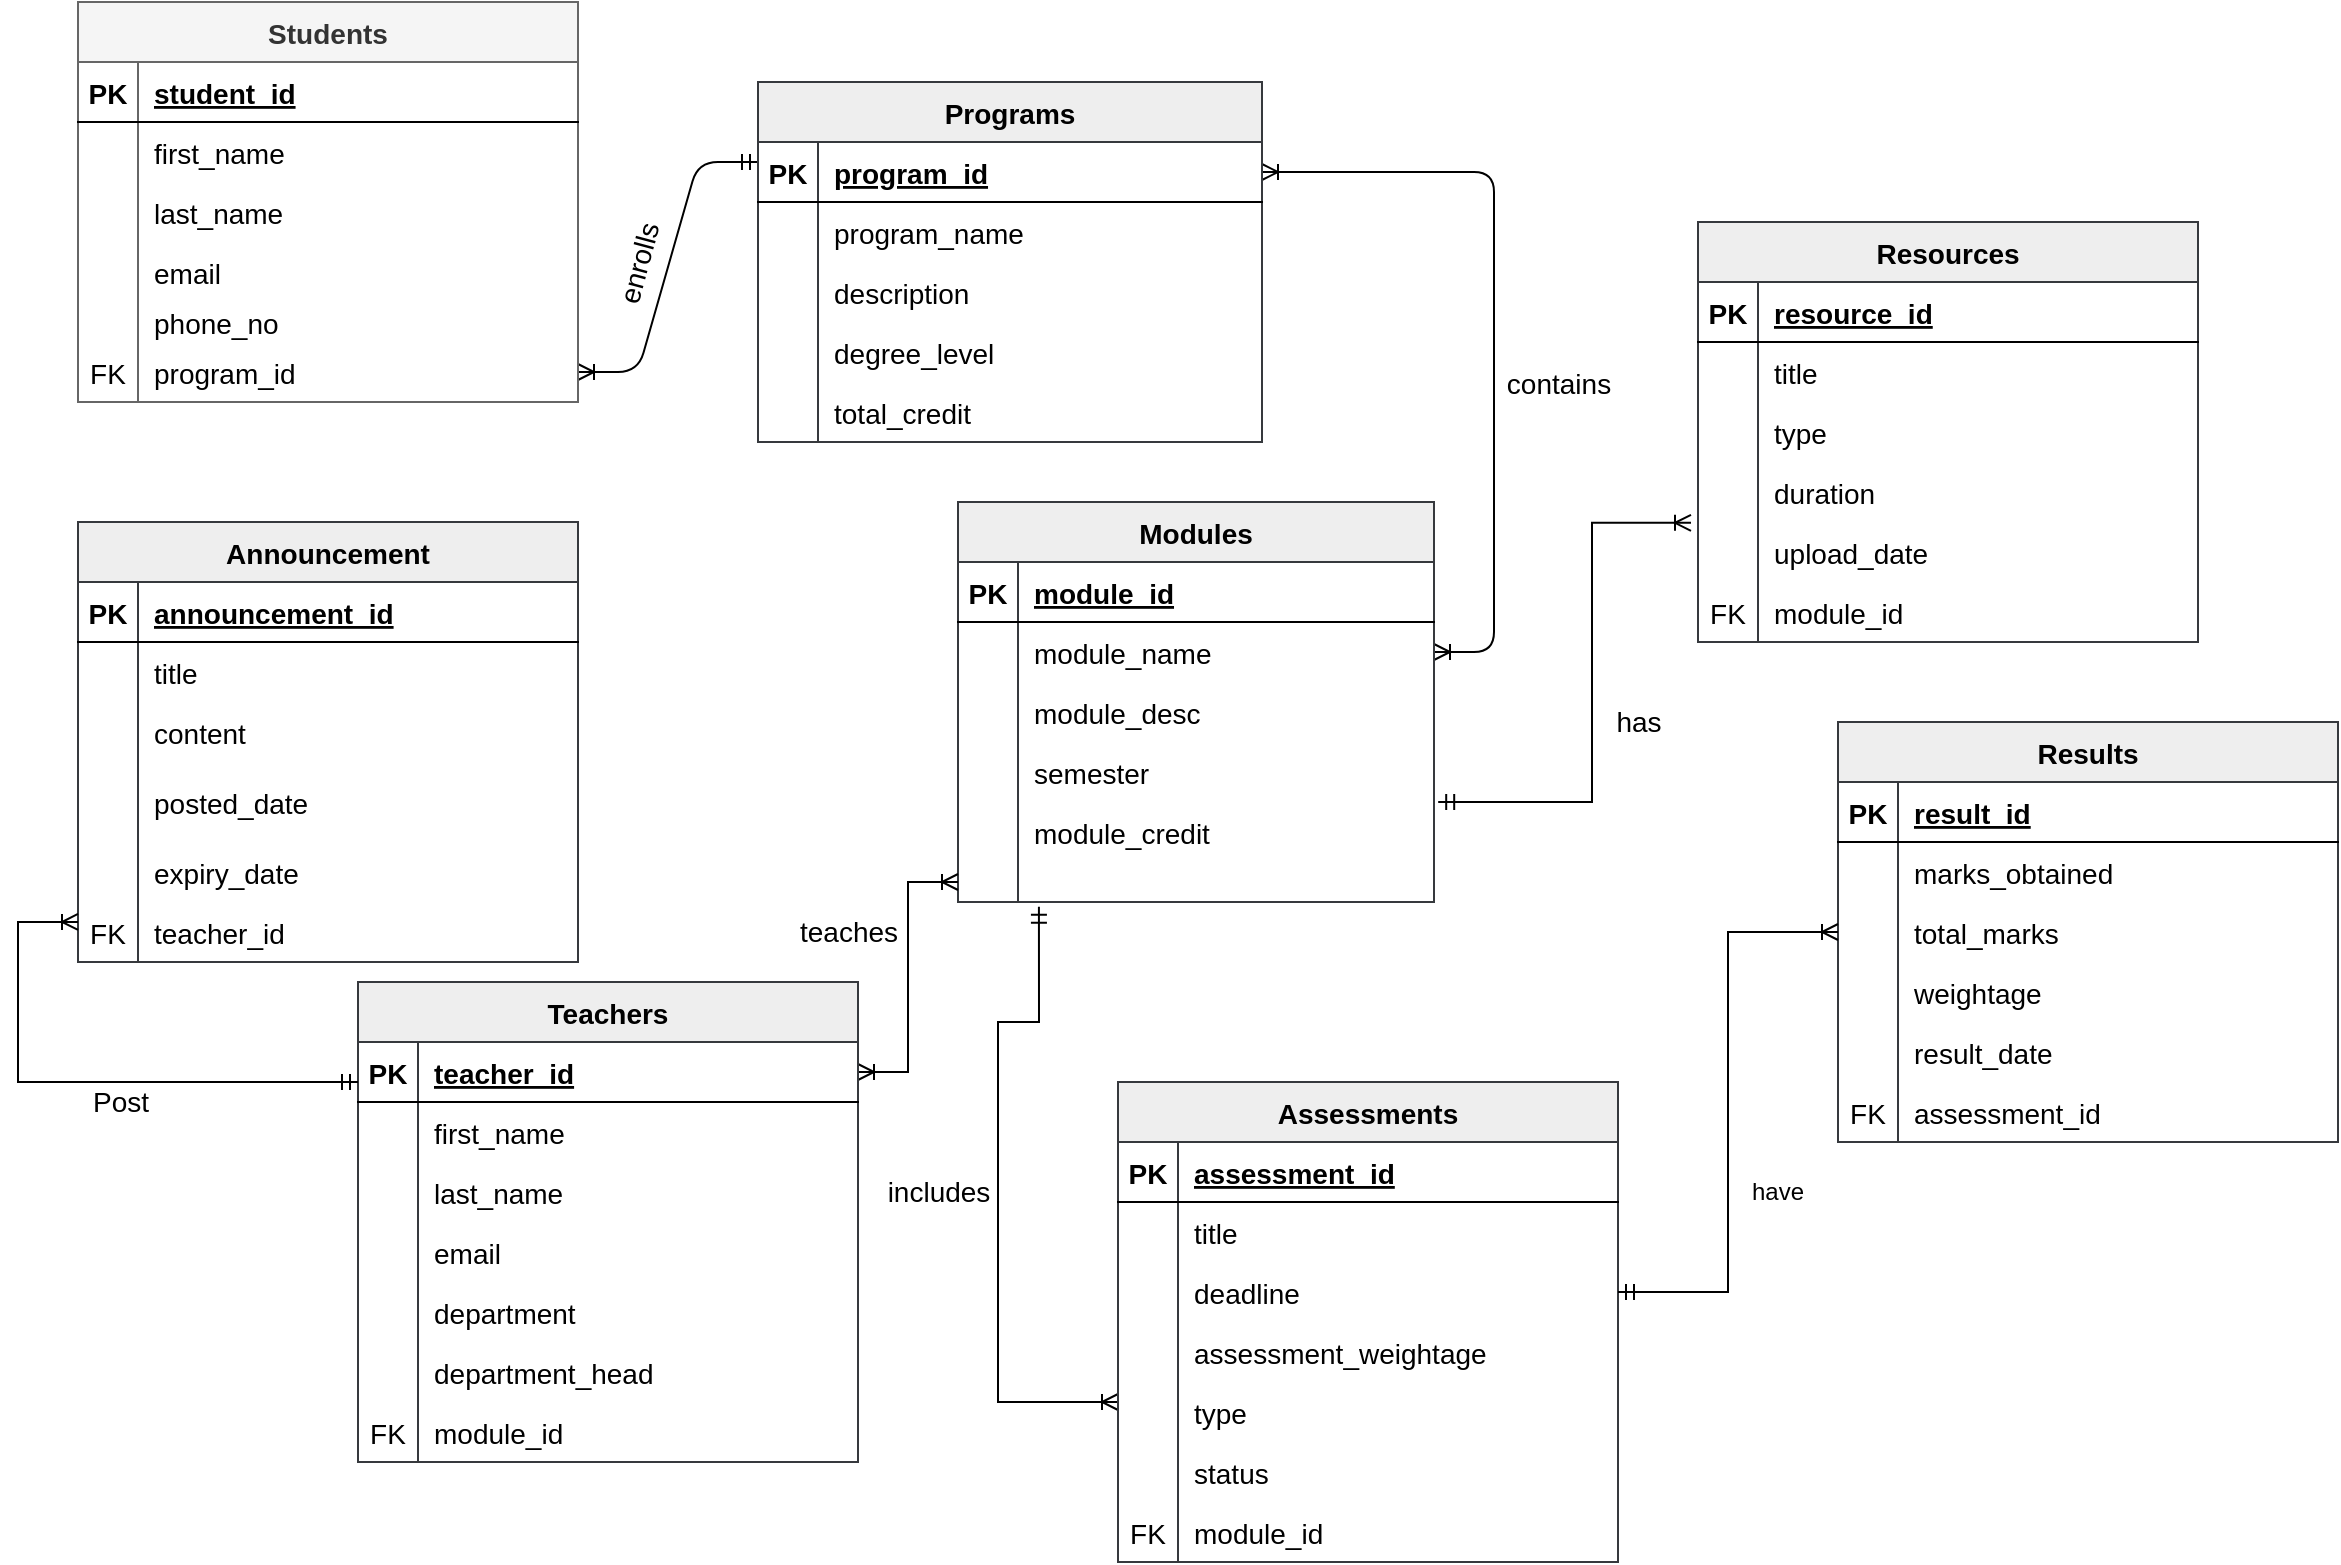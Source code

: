 <mxfile version="25.0.3">
  <diagram id="R2lEEEUBdFMjLlhIrx00" name="Page-1">
    <mxGraphModel dx="1226" dy="665" grid="1" gridSize="10" guides="1" tooltips="1" connect="1" arrows="1" fold="1" page="1" pageScale="1" pageWidth="850" pageHeight="1100" math="0" shadow="0" extFonts="Permanent Marker^https://fonts.googleapis.com/css?family=Permanent+Marker">
      <root>
        <mxCell id="0" />
        <mxCell id="1" parent="0" />
        <mxCell id="C-vyLk0tnHw3VtMMgP7b-1" value="" style="edgeStyle=entityRelationEdgeStyle;endArrow=ERmandOne;startArrow=ERoneToMany;endFill=0;startFill=0;fontSize=14;" parent="1" source="GQXNooV-lx1iSGPG6LKr-1" edge="1">
          <mxGeometry width="100" height="100" relative="1" as="geometry">
            <mxPoint x="322" y="175" as="sourcePoint" />
            <mxPoint x="380" y="100" as="targetPoint" />
            <Array as="points">
              <mxPoint x="518" y="315" />
              <mxPoint x="310" y="150" />
              <mxPoint x="508" y="315" />
            </Array>
          </mxGeometry>
        </mxCell>
        <mxCell id="qLHiAgBqazquYbQqxU5z-11" value="enrolls" style="edgeLabel;html=1;align=center;verticalAlign=middle;resizable=0;points=[];fontSize=14;rotation=-75;" parent="C-vyLk0tnHw3VtMMgP7b-1" vertex="1" connectable="0">
          <mxGeometry x="-0.087" relative="1" as="geometry">
            <mxPoint x="-13" y="-9" as="offset" />
          </mxGeometry>
        </mxCell>
        <mxCell id="C-vyLk0tnHw3VtMMgP7b-12" value="" style="edgeStyle=entityRelationEdgeStyle;endArrow=ERoneToMany;startArrow=ERoneToMany;endFill=0;startFill=0;fontSize=14;" parent="1" source="C-vyLk0tnHw3VtMMgP7b-3" target="C-vyLk0tnHw3VtMMgP7b-17" edge="1">
          <mxGeometry width="100" height="100" relative="1" as="geometry">
            <mxPoint x="400" y="180" as="sourcePoint" />
            <mxPoint x="460" y="205" as="targetPoint" />
          </mxGeometry>
        </mxCell>
        <mxCell id="qLHiAgBqazquYbQqxU5z-27" value="contains" style="edgeLabel;html=1;align=center;verticalAlign=middle;resizable=0;points=[];fontSize=14;" parent="C-vyLk0tnHw3VtMMgP7b-12" vertex="1" connectable="0">
          <mxGeometry x="0.163" y="2" relative="1" as="geometry">
            <mxPoint x="30" y="-3" as="offset" />
          </mxGeometry>
        </mxCell>
        <mxCell id="C-vyLk0tnHw3VtMMgP7b-2" value="Programs" style="shape=table;startSize=30;container=1;collapsible=1;childLayout=tableLayout;fixedRows=1;rowLines=0;fontStyle=1;align=center;resizeLast=1;fillColor=#eeeeee;strokeColor=#36393d;fontSize=14;" parent="1" vertex="1">
          <mxGeometry x="380" y="60" width="252" height="180" as="geometry" />
        </mxCell>
        <mxCell id="C-vyLk0tnHw3VtMMgP7b-3" value="" style="shape=partialRectangle;collapsible=0;dropTarget=0;pointerEvents=0;fillColor=none;points=[[0,0.5],[1,0.5]];portConstraint=eastwest;top=0;left=0;right=0;bottom=1;fontSize=14;" parent="C-vyLk0tnHw3VtMMgP7b-2" vertex="1">
          <mxGeometry y="30" width="252" height="30" as="geometry" />
        </mxCell>
        <mxCell id="C-vyLk0tnHw3VtMMgP7b-4" value="PK" style="shape=partialRectangle;overflow=hidden;connectable=0;fillColor=none;top=0;left=0;bottom=0;right=0;fontStyle=1;fontSize=14;" parent="C-vyLk0tnHw3VtMMgP7b-3" vertex="1">
          <mxGeometry width="30" height="30" as="geometry">
            <mxRectangle width="30" height="30" as="alternateBounds" />
          </mxGeometry>
        </mxCell>
        <mxCell id="C-vyLk0tnHw3VtMMgP7b-5" value="program_id" style="shape=partialRectangle;overflow=hidden;connectable=0;fillColor=none;top=0;left=0;bottom=0;right=0;align=left;spacingLeft=6;fontStyle=5;fontSize=14;" parent="C-vyLk0tnHw3VtMMgP7b-3" vertex="1">
          <mxGeometry x="30" width="222" height="30" as="geometry">
            <mxRectangle width="222" height="30" as="alternateBounds" />
          </mxGeometry>
        </mxCell>
        <mxCell id="qLHiAgBqazquYbQqxU5z-14" value="" style="shape=partialRectangle;collapsible=0;dropTarget=0;pointerEvents=0;fillColor=none;points=[[0,0.5],[1,0.5]];portConstraint=eastwest;top=0;left=0;right=0;bottom=0;fontSize=14;" parent="C-vyLk0tnHw3VtMMgP7b-2" vertex="1">
          <mxGeometry y="60" width="252" height="30" as="geometry" />
        </mxCell>
        <mxCell id="qLHiAgBqazquYbQqxU5z-15" value="" style="shape=partialRectangle;overflow=hidden;connectable=0;fillColor=none;top=0;left=0;bottom=0;right=0;fontSize=14;" parent="qLHiAgBqazquYbQqxU5z-14" vertex="1">
          <mxGeometry width="30" height="30" as="geometry">
            <mxRectangle width="30" height="30" as="alternateBounds" />
          </mxGeometry>
        </mxCell>
        <mxCell id="qLHiAgBqazquYbQqxU5z-16" value="program_name" style="shape=partialRectangle;overflow=hidden;connectable=0;fillColor=none;top=0;left=0;bottom=0;right=0;align=left;spacingLeft=6;fontSize=14;" parent="qLHiAgBqazquYbQqxU5z-14" vertex="1">
          <mxGeometry x="30" width="222" height="30" as="geometry">
            <mxRectangle width="222" height="30" as="alternateBounds" />
          </mxGeometry>
        </mxCell>
        <mxCell id="C-vyLk0tnHw3VtMMgP7b-6" value="" style="shape=partialRectangle;collapsible=0;dropTarget=0;pointerEvents=0;fillColor=none;points=[[0,0.5],[1,0.5]];portConstraint=eastwest;top=0;left=0;right=0;bottom=0;fontSize=14;" parent="C-vyLk0tnHw3VtMMgP7b-2" vertex="1">
          <mxGeometry y="90" width="252" height="30" as="geometry" />
        </mxCell>
        <mxCell id="C-vyLk0tnHw3VtMMgP7b-7" value="" style="shape=partialRectangle;overflow=hidden;connectable=0;fillColor=none;top=0;left=0;bottom=0;right=0;fontSize=14;" parent="C-vyLk0tnHw3VtMMgP7b-6" vertex="1">
          <mxGeometry width="30" height="30" as="geometry">
            <mxRectangle width="30" height="30" as="alternateBounds" />
          </mxGeometry>
        </mxCell>
        <mxCell id="C-vyLk0tnHw3VtMMgP7b-8" value="description" style="shape=partialRectangle;overflow=hidden;connectable=0;fillColor=none;top=0;left=0;bottom=0;right=0;align=left;spacingLeft=6;fontSize=14;" parent="C-vyLk0tnHw3VtMMgP7b-6" vertex="1">
          <mxGeometry x="30" width="222" height="30" as="geometry">
            <mxRectangle width="222" height="30" as="alternateBounds" />
          </mxGeometry>
        </mxCell>
        <mxCell id="C-vyLk0tnHw3VtMMgP7b-9" value="" style="shape=partialRectangle;collapsible=0;dropTarget=0;pointerEvents=0;fillColor=none;points=[[0,0.5],[1,0.5]];portConstraint=eastwest;top=0;left=0;right=0;bottom=0;fontSize=14;" parent="C-vyLk0tnHw3VtMMgP7b-2" vertex="1">
          <mxGeometry y="120" width="252" height="30" as="geometry" />
        </mxCell>
        <mxCell id="C-vyLk0tnHw3VtMMgP7b-10" value="" style="shape=partialRectangle;overflow=hidden;connectable=0;fillColor=none;top=0;left=0;bottom=0;right=0;fontSize=14;" parent="C-vyLk0tnHw3VtMMgP7b-9" vertex="1">
          <mxGeometry width="30" height="30" as="geometry">
            <mxRectangle width="30" height="30" as="alternateBounds" />
          </mxGeometry>
        </mxCell>
        <mxCell id="C-vyLk0tnHw3VtMMgP7b-11" value="degree_level" style="shape=partialRectangle;overflow=hidden;connectable=0;fillColor=none;top=0;left=0;bottom=0;right=0;align=left;spacingLeft=6;fontSize=14;" parent="C-vyLk0tnHw3VtMMgP7b-9" vertex="1">
          <mxGeometry x="30" width="222" height="30" as="geometry">
            <mxRectangle width="222" height="30" as="alternateBounds" />
          </mxGeometry>
        </mxCell>
        <mxCell id="qLHiAgBqazquYbQqxU5z-17" value="" style="shape=partialRectangle;collapsible=0;dropTarget=0;pointerEvents=0;fillColor=none;points=[[0,0.5],[1,0.5]];portConstraint=eastwest;top=0;left=0;right=0;bottom=0;fontSize=14;" parent="C-vyLk0tnHw3VtMMgP7b-2" vertex="1">
          <mxGeometry y="150" width="252" height="30" as="geometry" />
        </mxCell>
        <mxCell id="qLHiAgBqazquYbQqxU5z-18" value="" style="shape=partialRectangle;overflow=hidden;connectable=0;fillColor=none;top=0;left=0;bottom=0;right=0;fontSize=14;" parent="qLHiAgBqazquYbQqxU5z-17" vertex="1">
          <mxGeometry width="30" height="30" as="geometry">
            <mxRectangle width="30" height="30" as="alternateBounds" />
          </mxGeometry>
        </mxCell>
        <mxCell id="qLHiAgBqazquYbQqxU5z-19" value="total_credit" style="shape=partialRectangle;overflow=hidden;connectable=0;fillColor=none;top=0;left=0;bottom=0;right=0;align=left;spacingLeft=6;fontSize=14;" parent="qLHiAgBqazquYbQqxU5z-17" vertex="1">
          <mxGeometry x="30" width="222" height="30" as="geometry">
            <mxRectangle width="222" height="30" as="alternateBounds" />
          </mxGeometry>
        </mxCell>
        <mxCell id="C-vyLk0tnHw3VtMMgP7b-13" value="Modules" style="shape=table;startSize=30;container=1;collapsible=1;childLayout=tableLayout;fixedRows=1;rowLines=0;fontStyle=1;align=center;resizeLast=1;fillColor=#eeeeee;strokeColor=#36393d;fontSize=14;" parent="1" vertex="1">
          <mxGeometry x="480" y="270" width="238" height="200" as="geometry" />
        </mxCell>
        <mxCell id="C-vyLk0tnHw3VtMMgP7b-14" value="" style="shape=partialRectangle;collapsible=0;dropTarget=0;pointerEvents=0;fillColor=none;points=[[0,0.5],[1,0.5]];portConstraint=eastwest;top=0;left=0;right=0;bottom=1;fontSize=14;" parent="C-vyLk0tnHw3VtMMgP7b-13" vertex="1">
          <mxGeometry y="30" width="238" height="30" as="geometry" />
        </mxCell>
        <mxCell id="C-vyLk0tnHw3VtMMgP7b-15" value="PK" style="shape=partialRectangle;overflow=hidden;connectable=0;fillColor=none;top=0;left=0;bottom=0;right=0;fontStyle=1;fontSize=14;" parent="C-vyLk0tnHw3VtMMgP7b-14" vertex="1">
          <mxGeometry width="30" height="30" as="geometry">
            <mxRectangle width="30" height="30" as="alternateBounds" />
          </mxGeometry>
        </mxCell>
        <mxCell id="C-vyLk0tnHw3VtMMgP7b-16" value="module_id" style="shape=partialRectangle;overflow=hidden;connectable=0;fillColor=none;top=0;left=0;bottom=0;right=0;align=left;spacingLeft=6;fontStyle=5;fontSize=14;" parent="C-vyLk0tnHw3VtMMgP7b-14" vertex="1">
          <mxGeometry x="30" width="208" height="30" as="geometry">
            <mxRectangle width="208" height="30" as="alternateBounds" />
          </mxGeometry>
        </mxCell>
        <mxCell id="C-vyLk0tnHw3VtMMgP7b-17" value="" style="shape=partialRectangle;collapsible=0;dropTarget=0;pointerEvents=0;fillColor=none;points=[[0,0.5],[1,0.5]];portConstraint=eastwest;top=0;left=0;right=0;bottom=0;fontSize=14;" parent="C-vyLk0tnHw3VtMMgP7b-13" vertex="1">
          <mxGeometry y="60" width="238" height="30" as="geometry" />
        </mxCell>
        <mxCell id="C-vyLk0tnHw3VtMMgP7b-18" value="" style="shape=partialRectangle;overflow=hidden;connectable=0;fillColor=none;top=0;left=0;bottom=0;right=0;fontSize=14;" parent="C-vyLk0tnHw3VtMMgP7b-17" vertex="1">
          <mxGeometry width="30" height="30" as="geometry">
            <mxRectangle width="30" height="30" as="alternateBounds" />
          </mxGeometry>
        </mxCell>
        <mxCell id="C-vyLk0tnHw3VtMMgP7b-19" value="module_name" style="shape=partialRectangle;overflow=hidden;connectable=0;fillColor=none;top=0;left=0;bottom=0;right=0;align=left;spacingLeft=6;fontSize=14;" parent="C-vyLk0tnHw3VtMMgP7b-17" vertex="1">
          <mxGeometry x="30" width="208" height="30" as="geometry">
            <mxRectangle width="208" height="30" as="alternateBounds" />
          </mxGeometry>
        </mxCell>
        <mxCell id="C-vyLk0tnHw3VtMMgP7b-20" value="" style="shape=partialRectangle;collapsible=0;dropTarget=0;pointerEvents=0;fillColor=none;points=[[0,0.5],[1,0.5]];portConstraint=eastwest;top=0;left=0;right=0;bottom=0;fontSize=14;" parent="C-vyLk0tnHw3VtMMgP7b-13" vertex="1">
          <mxGeometry y="90" width="238" height="30" as="geometry" />
        </mxCell>
        <mxCell id="C-vyLk0tnHw3VtMMgP7b-21" value="" style="shape=partialRectangle;overflow=hidden;connectable=0;fillColor=none;top=0;left=0;bottom=0;right=0;fontSize=14;" parent="C-vyLk0tnHw3VtMMgP7b-20" vertex="1">
          <mxGeometry width="30" height="30" as="geometry">
            <mxRectangle width="30" height="30" as="alternateBounds" />
          </mxGeometry>
        </mxCell>
        <mxCell id="C-vyLk0tnHw3VtMMgP7b-22" value="module_desc" style="shape=partialRectangle;overflow=hidden;connectable=0;fillColor=none;top=0;left=0;bottom=0;right=0;align=left;spacingLeft=6;fontSize=14;" parent="C-vyLk0tnHw3VtMMgP7b-20" vertex="1">
          <mxGeometry x="30" width="208" height="30" as="geometry">
            <mxRectangle width="208" height="30" as="alternateBounds" />
          </mxGeometry>
        </mxCell>
        <mxCell id="qLHiAgBqazquYbQqxU5z-21" value="" style="shape=partialRectangle;collapsible=0;dropTarget=0;pointerEvents=0;fillColor=none;points=[[0,0.5],[1,0.5]];portConstraint=eastwest;top=0;left=0;right=0;bottom=0;fontSize=14;" parent="C-vyLk0tnHw3VtMMgP7b-13" vertex="1">
          <mxGeometry y="120" width="238" height="30" as="geometry" />
        </mxCell>
        <mxCell id="qLHiAgBqazquYbQqxU5z-22" value="" style="shape=partialRectangle;overflow=hidden;connectable=0;fillColor=none;top=0;left=0;bottom=0;right=0;fontSize=14;" parent="qLHiAgBqazquYbQqxU5z-21" vertex="1">
          <mxGeometry width="30" height="30" as="geometry">
            <mxRectangle width="30" height="30" as="alternateBounds" />
          </mxGeometry>
        </mxCell>
        <mxCell id="qLHiAgBqazquYbQqxU5z-23" value="semester" style="shape=partialRectangle;overflow=hidden;connectable=0;fillColor=none;top=0;left=0;bottom=0;right=0;align=left;spacingLeft=6;fontSize=14;" parent="qLHiAgBqazquYbQqxU5z-21" vertex="1">
          <mxGeometry x="30" width="208" height="30" as="geometry">
            <mxRectangle width="208" height="30" as="alternateBounds" />
          </mxGeometry>
        </mxCell>
        <mxCell id="qLHiAgBqazquYbQqxU5z-24" value="" style="shape=partialRectangle;collapsible=0;dropTarget=0;pointerEvents=0;fillColor=none;points=[[0,0.5],[1,0.5]];portConstraint=eastwest;top=0;left=0;right=0;bottom=0;fontSize=14;" parent="C-vyLk0tnHw3VtMMgP7b-13" vertex="1">
          <mxGeometry y="150" width="238" height="30" as="geometry" />
        </mxCell>
        <mxCell id="qLHiAgBqazquYbQqxU5z-25" value="" style="shape=partialRectangle;overflow=hidden;connectable=0;fillColor=none;top=0;left=0;bottom=0;right=0;fontSize=14;" parent="qLHiAgBqazquYbQqxU5z-24" vertex="1">
          <mxGeometry width="30" height="30" as="geometry">
            <mxRectangle width="30" height="30" as="alternateBounds" />
          </mxGeometry>
        </mxCell>
        <mxCell id="qLHiAgBqazquYbQqxU5z-26" value="module_credit" style="shape=partialRectangle;overflow=hidden;connectable=0;fillColor=none;top=0;left=0;bottom=0;right=0;align=left;spacingLeft=6;fontSize=14;" parent="qLHiAgBqazquYbQqxU5z-24" vertex="1">
          <mxGeometry x="30" width="208" height="30" as="geometry">
            <mxRectangle width="208" height="30" as="alternateBounds" />
          </mxGeometry>
        </mxCell>
        <mxCell id="GQXNooV-lx1iSGPG6LKr-13" value="" style="shape=partialRectangle;collapsible=0;dropTarget=0;pointerEvents=0;fillColor=none;points=[[0,0.5],[1,0.5]];portConstraint=eastwest;top=0;left=0;right=0;bottom=0;fontSize=14;" parent="C-vyLk0tnHw3VtMMgP7b-13" vertex="1">
          <mxGeometry y="180" width="238" height="20" as="geometry" />
        </mxCell>
        <mxCell id="GQXNooV-lx1iSGPG6LKr-14" value="" style="shape=partialRectangle;overflow=hidden;connectable=0;fillColor=none;top=0;left=0;bottom=0;right=0;fontSize=14;" parent="GQXNooV-lx1iSGPG6LKr-13" vertex="1">
          <mxGeometry width="30" height="20" as="geometry">
            <mxRectangle width="30" height="20" as="alternateBounds" />
          </mxGeometry>
        </mxCell>
        <mxCell id="GQXNooV-lx1iSGPG6LKr-15" value="" style="shape=partialRectangle;overflow=hidden;connectable=0;fillColor=none;top=0;left=0;bottom=0;right=0;align=left;spacingLeft=6;fontSize=14;" parent="GQXNooV-lx1iSGPG6LKr-13" vertex="1">
          <mxGeometry x="30" width="208" height="20" as="geometry">
            <mxRectangle width="208" height="20" as="alternateBounds" />
          </mxGeometry>
        </mxCell>
        <mxCell id="C-vyLk0tnHw3VtMMgP7b-23" value="Students" style="shape=table;startSize=30;container=1;collapsible=1;childLayout=tableLayout;fixedRows=1;rowLines=0;fontStyle=1;align=center;resizeLast=1;fillColor=#f5f5f5;fontColor=#333333;strokeColor=#666666;fontSize=14;" parent="1" vertex="1">
          <mxGeometry x="40" y="20" width="250" height="200" as="geometry" />
        </mxCell>
        <mxCell id="C-vyLk0tnHw3VtMMgP7b-24" value="" style="shape=partialRectangle;collapsible=0;dropTarget=0;pointerEvents=0;fillColor=none;points=[[0,0.5],[1,0.5]];portConstraint=eastwest;top=0;left=0;right=0;bottom=1;fontSize=14;" parent="C-vyLk0tnHw3VtMMgP7b-23" vertex="1">
          <mxGeometry y="30" width="250" height="30" as="geometry" />
        </mxCell>
        <mxCell id="C-vyLk0tnHw3VtMMgP7b-25" value="PK" style="shape=partialRectangle;overflow=hidden;connectable=0;fillColor=none;top=0;left=0;bottom=0;right=0;fontStyle=1;fontSize=14;" parent="C-vyLk0tnHw3VtMMgP7b-24" vertex="1">
          <mxGeometry width="30" height="30" as="geometry">
            <mxRectangle width="30" height="30" as="alternateBounds" />
          </mxGeometry>
        </mxCell>
        <mxCell id="C-vyLk0tnHw3VtMMgP7b-26" value="student_id" style="shape=partialRectangle;overflow=hidden;connectable=0;fillColor=none;top=0;left=0;bottom=0;right=0;align=left;spacingLeft=6;fontStyle=5;fontSize=14;" parent="C-vyLk0tnHw3VtMMgP7b-24" vertex="1">
          <mxGeometry x="30" width="220" height="30" as="geometry">
            <mxRectangle width="220" height="30" as="alternateBounds" />
          </mxGeometry>
        </mxCell>
        <mxCell id="C-vyLk0tnHw3VtMMgP7b-27" value="" style="shape=partialRectangle;collapsible=0;dropTarget=0;pointerEvents=0;fillColor=none;points=[[0,0.5],[1,0.5]];portConstraint=eastwest;top=0;left=0;right=0;bottom=0;fontSize=14;" parent="C-vyLk0tnHw3VtMMgP7b-23" vertex="1">
          <mxGeometry y="60" width="250" height="30" as="geometry" />
        </mxCell>
        <mxCell id="C-vyLk0tnHw3VtMMgP7b-28" value="" style="shape=partialRectangle;overflow=hidden;connectable=0;fillColor=none;top=0;left=0;bottom=0;right=0;fontSize=14;" parent="C-vyLk0tnHw3VtMMgP7b-27" vertex="1">
          <mxGeometry width="30" height="30" as="geometry">
            <mxRectangle width="30" height="30" as="alternateBounds" />
          </mxGeometry>
        </mxCell>
        <mxCell id="C-vyLk0tnHw3VtMMgP7b-29" value="first_name" style="shape=partialRectangle;overflow=hidden;connectable=0;fillColor=none;top=0;left=0;bottom=0;right=0;align=left;spacingLeft=6;fontSize=14;" parent="C-vyLk0tnHw3VtMMgP7b-27" vertex="1">
          <mxGeometry x="30" width="220" height="30" as="geometry">
            <mxRectangle width="220" height="30" as="alternateBounds" />
          </mxGeometry>
        </mxCell>
        <mxCell id="qLHiAgBqazquYbQqxU5z-1" value="" style="shape=partialRectangle;collapsible=0;dropTarget=0;pointerEvents=0;fillColor=none;points=[[0,0.5],[1,0.5]];portConstraint=eastwest;top=0;left=0;right=0;bottom=0;fontSize=14;" parent="C-vyLk0tnHw3VtMMgP7b-23" vertex="1">
          <mxGeometry y="90" width="250" height="30" as="geometry" />
        </mxCell>
        <mxCell id="qLHiAgBqazquYbQqxU5z-2" value="" style="shape=partialRectangle;overflow=hidden;connectable=0;fillColor=none;top=0;left=0;bottom=0;right=0;fontSize=14;" parent="qLHiAgBqazquYbQqxU5z-1" vertex="1">
          <mxGeometry width="30" height="30" as="geometry">
            <mxRectangle width="30" height="30" as="alternateBounds" />
          </mxGeometry>
        </mxCell>
        <mxCell id="qLHiAgBqazquYbQqxU5z-3" value="last_name" style="shape=partialRectangle;overflow=hidden;connectable=0;fillColor=none;top=0;left=0;bottom=0;right=0;align=left;spacingLeft=6;fontSize=14;" parent="qLHiAgBqazquYbQqxU5z-1" vertex="1">
          <mxGeometry x="30" width="220" height="30" as="geometry">
            <mxRectangle width="220" height="30" as="alternateBounds" />
          </mxGeometry>
        </mxCell>
        <mxCell id="qLHiAgBqazquYbQqxU5z-4" value="" style="shape=partialRectangle;collapsible=0;dropTarget=0;pointerEvents=0;fillColor=none;points=[[0,0.5],[1,0.5]];portConstraint=eastwest;top=0;left=0;right=0;bottom=0;fontSize=14;" parent="C-vyLk0tnHw3VtMMgP7b-23" vertex="1">
          <mxGeometry y="120" width="250" height="30" as="geometry" />
        </mxCell>
        <mxCell id="qLHiAgBqazquYbQqxU5z-5" value="" style="shape=partialRectangle;overflow=hidden;connectable=0;fillColor=none;top=0;left=0;bottom=0;right=0;fontSize=14;" parent="qLHiAgBqazquYbQqxU5z-4" vertex="1">
          <mxGeometry width="30" height="30" as="geometry">
            <mxRectangle width="30" height="30" as="alternateBounds" />
          </mxGeometry>
        </mxCell>
        <mxCell id="qLHiAgBqazquYbQqxU5z-6" value="email" style="shape=partialRectangle;overflow=hidden;connectable=0;fillColor=none;top=0;left=0;bottom=0;right=0;align=left;spacingLeft=6;fontSize=14;" parent="qLHiAgBqazquYbQqxU5z-4" vertex="1">
          <mxGeometry x="30" width="220" height="30" as="geometry">
            <mxRectangle width="220" height="30" as="alternateBounds" />
          </mxGeometry>
        </mxCell>
        <mxCell id="qLHiAgBqazquYbQqxU5z-7" value="" style="shape=partialRectangle;collapsible=0;dropTarget=0;pointerEvents=0;fillColor=none;points=[[0,0.5],[1,0.5]];portConstraint=eastwest;top=0;left=0;right=0;bottom=0;fontSize=14;" parent="C-vyLk0tnHw3VtMMgP7b-23" vertex="1">
          <mxGeometry y="150" width="250" height="20" as="geometry" />
        </mxCell>
        <mxCell id="qLHiAgBqazquYbQqxU5z-8" value="" style="shape=partialRectangle;overflow=hidden;connectable=0;fillColor=none;top=0;left=0;bottom=0;right=0;fontSize=14;" parent="qLHiAgBqazquYbQqxU5z-7" vertex="1">
          <mxGeometry width="30" height="20" as="geometry">
            <mxRectangle width="30" height="20" as="alternateBounds" />
          </mxGeometry>
        </mxCell>
        <mxCell id="qLHiAgBqazquYbQqxU5z-9" value="phone_no" style="shape=partialRectangle;overflow=hidden;connectable=0;fillColor=none;top=0;left=0;bottom=0;right=0;align=left;spacingLeft=6;fontSize=14;" parent="qLHiAgBqazquYbQqxU5z-7" vertex="1">
          <mxGeometry x="30" width="220" height="20" as="geometry">
            <mxRectangle width="220" height="20" as="alternateBounds" />
          </mxGeometry>
        </mxCell>
        <mxCell id="GQXNooV-lx1iSGPG6LKr-1" value="" style="shape=partialRectangle;collapsible=0;dropTarget=0;pointerEvents=0;fillColor=none;points=[[0,0.5],[1,0.5]];portConstraint=eastwest;top=0;left=0;right=0;bottom=0;fontSize=14;" parent="C-vyLk0tnHw3VtMMgP7b-23" vertex="1">
          <mxGeometry y="170" width="250" height="30" as="geometry" />
        </mxCell>
        <mxCell id="GQXNooV-lx1iSGPG6LKr-2" value="FK" style="shape=partialRectangle;overflow=hidden;connectable=0;fillColor=none;top=0;left=0;bottom=0;right=0;fontSize=14;" parent="GQXNooV-lx1iSGPG6LKr-1" vertex="1">
          <mxGeometry width="30" height="30" as="geometry">
            <mxRectangle width="30" height="30" as="alternateBounds" />
          </mxGeometry>
        </mxCell>
        <mxCell id="GQXNooV-lx1iSGPG6LKr-3" value="program_id" style="shape=partialRectangle;overflow=hidden;connectable=0;fillColor=none;top=0;left=0;bottom=0;right=0;align=left;spacingLeft=6;fontSize=14;" parent="GQXNooV-lx1iSGPG6LKr-1" vertex="1">
          <mxGeometry x="30" width="220" height="30" as="geometry">
            <mxRectangle width="220" height="30" as="alternateBounds" />
          </mxGeometry>
        </mxCell>
        <mxCell id="qLHiAgBqazquYbQqxU5z-28" value="Announcement" style="shape=table;startSize=30;container=1;collapsible=1;childLayout=tableLayout;fixedRows=1;rowLines=0;fontStyle=1;align=center;resizeLast=1;fillColor=#eeeeee;strokeColor=#36393d;fontSize=14;" parent="1" vertex="1">
          <mxGeometry x="40" y="280" width="250" height="220" as="geometry" />
        </mxCell>
        <mxCell id="qLHiAgBqazquYbQqxU5z-29" value="" style="shape=partialRectangle;collapsible=0;dropTarget=0;pointerEvents=0;fillColor=none;points=[[0,0.5],[1,0.5]];portConstraint=eastwest;top=0;left=0;right=0;bottom=1;fontSize=14;" parent="qLHiAgBqazquYbQqxU5z-28" vertex="1">
          <mxGeometry y="30" width="250" height="30" as="geometry" />
        </mxCell>
        <mxCell id="qLHiAgBqazquYbQqxU5z-30" value="PK" style="shape=partialRectangle;overflow=hidden;connectable=0;fillColor=none;top=0;left=0;bottom=0;right=0;fontStyle=1;fontSize=14;" parent="qLHiAgBqazquYbQqxU5z-29" vertex="1">
          <mxGeometry width="30" height="30" as="geometry">
            <mxRectangle width="30" height="30" as="alternateBounds" />
          </mxGeometry>
        </mxCell>
        <mxCell id="qLHiAgBqazquYbQqxU5z-31" value="announcement_id" style="shape=partialRectangle;overflow=hidden;connectable=0;fillColor=none;top=0;left=0;bottom=0;right=0;align=left;spacingLeft=6;fontStyle=5;fontSize=14;" parent="qLHiAgBqazquYbQqxU5z-29" vertex="1">
          <mxGeometry x="30" width="220" height="30" as="geometry">
            <mxRectangle width="220" height="30" as="alternateBounds" />
          </mxGeometry>
        </mxCell>
        <mxCell id="qLHiAgBqazquYbQqxU5z-32" value="" style="shape=partialRectangle;collapsible=0;dropTarget=0;pointerEvents=0;fillColor=none;points=[[0,0.5],[1,0.5]];portConstraint=eastwest;top=0;left=0;right=0;bottom=0;fontSize=14;" parent="qLHiAgBqazquYbQqxU5z-28" vertex="1">
          <mxGeometry y="60" width="250" height="30" as="geometry" />
        </mxCell>
        <mxCell id="qLHiAgBqazquYbQqxU5z-33" value="" style="shape=partialRectangle;overflow=hidden;connectable=0;fillColor=none;top=0;left=0;bottom=0;right=0;fontSize=14;" parent="qLHiAgBqazquYbQqxU5z-32" vertex="1">
          <mxGeometry width="30" height="30" as="geometry">
            <mxRectangle width="30" height="30" as="alternateBounds" />
          </mxGeometry>
        </mxCell>
        <mxCell id="qLHiAgBqazquYbQqxU5z-34" value="title" style="shape=partialRectangle;overflow=hidden;connectable=0;fillColor=none;top=0;left=0;bottom=0;right=0;align=left;spacingLeft=6;fontSize=14;" parent="qLHiAgBqazquYbQqxU5z-32" vertex="1">
          <mxGeometry x="30" width="220" height="30" as="geometry">
            <mxRectangle width="220" height="30" as="alternateBounds" />
          </mxGeometry>
        </mxCell>
        <mxCell id="qLHiAgBqazquYbQqxU5z-35" value="" style="shape=partialRectangle;collapsible=0;dropTarget=0;pointerEvents=0;fillColor=none;points=[[0,0.5],[1,0.5]];portConstraint=eastwest;top=0;left=0;right=0;bottom=0;fontSize=14;" parent="qLHiAgBqazquYbQqxU5z-28" vertex="1">
          <mxGeometry y="90" width="250" height="30" as="geometry" />
        </mxCell>
        <mxCell id="qLHiAgBqazquYbQqxU5z-36" value="" style="shape=partialRectangle;overflow=hidden;connectable=0;fillColor=none;top=0;left=0;bottom=0;right=0;fontSize=14;" parent="qLHiAgBqazquYbQqxU5z-35" vertex="1">
          <mxGeometry width="30" height="30" as="geometry">
            <mxRectangle width="30" height="30" as="alternateBounds" />
          </mxGeometry>
        </mxCell>
        <mxCell id="qLHiAgBqazquYbQqxU5z-37" value="content" style="shape=partialRectangle;overflow=hidden;connectable=0;fillColor=none;top=0;left=0;bottom=0;right=0;align=left;spacingLeft=6;fontSize=14;" parent="qLHiAgBqazquYbQqxU5z-35" vertex="1">
          <mxGeometry x="30" width="220" height="30" as="geometry">
            <mxRectangle width="220" height="30" as="alternateBounds" />
          </mxGeometry>
        </mxCell>
        <mxCell id="qLHiAgBqazquYbQqxU5z-38" value="" style="shape=partialRectangle;collapsible=0;dropTarget=0;pointerEvents=0;fillColor=none;points=[[0,0.5],[1,0.5]];portConstraint=eastwest;top=0;left=0;right=0;bottom=0;fontSize=14;" parent="qLHiAgBqazquYbQqxU5z-28" vertex="1">
          <mxGeometry y="120" width="250" height="40" as="geometry" />
        </mxCell>
        <mxCell id="qLHiAgBqazquYbQqxU5z-39" value="" style="shape=partialRectangle;overflow=hidden;connectable=0;fillColor=none;top=0;left=0;bottom=0;right=0;fontSize=14;" parent="qLHiAgBqazquYbQqxU5z-38" vertex="1">
          <mxGeometry width="30" height="40" as="geometry">
            <mxRectangle width="30" height="40" as="alternateBounds" />
          </mxGeometry>
        </mxCell>
        <mxCell id="qLHiAgBqazquYbQqxU5z-40" value="posted_date" style="shape=partialRectangle;overflow=hidden;connectable=0;fillColor=none;top=0;left=0;bottom=0;right=0;align=left;spacingLeft=6;fontSize=14;" parent="qLHiAgBqazquYbQqxU5z-38" vertex="1">
          <mxGeometry x="30" width="220" height="40" as="geometry">
            <mxRectangle width="220" height="40" as="alternateBounds" />
          </mxGeometry>
        </mxCell>
        <mxCell id="qLHiAgBqazquYbQqxU5z-41" value="" style="shape=partialRectangle;collapsible=0;dropTarget=0;pointerEvents=0;fillColor=none;points=[[0,0.5],[1,0.5]];portConstraint=eastwest;top=0;left=0;right=0;bottom=0;fontSize=14;" parent="qLHiAgBqazquYbQqxU5z-28" vertex="1">
          <mxGeometry y="160" width="250" height="30" as="geometry" />
        </mxCell>
        <mxCell id="qLHiAgBqazquYbQqxU5z-42" value="" style="shape=partialRectangle;overflow=hidden;connectable=0;fillColor=none;top=0;left=0;bottom=0;right=0;fontSize=14;" parent="qLHiAgBqazquYbQqxU5z-41" vertex="1">
          <mxGeometry width="30" height="30" as="geometry">
            <mxRectangle width="30" height="30" as="alternateBounds" />
          </mxGeometry>
        </mxCell>
        <mxCell id="qLHiAgBqazquYbQqxU5z-43" value="expiry_date" style="shape=partialRectangle;overflow=hidden;connectable=0;fillColor=none;top=0;left=0;bottom=0;right=0;align=left;spacingLeft=6;fontSize=14;" parent="qLHiAgBqazquYbQqxU5z-41" vertex="1">
          <mxGeometry x="30" width="220" height="30" as="geometry">
            <mxRectangle width="220" height="30" as="alternateBounds" />
          </mxGeometry>
        </mxCell>
        <mxCell id="GQXNooV-lx1iSGPG6LKr-4" value="" style="shape=partialRectangle;collapsible=0;dropTarget=0;pointerEvents=0;fillColor=none;points=[[0,0.5],[1,0.5]];portConstraint=eastwest;top=0;left=0;right=0;bottom=0;fontSize=14;" parent="qLHiAgBqazquYbQqxU5z-28" vertex="1">
          <mxGeometry y="190" width="250" height="30" as="geometry" />
        </mxCell>
        <mxCell id="GQXNooV-lx1iSGPG6LKr-5" value="FK" style="shape=partialRectangle;overflow=hidden;connectable=0;fillColor=none;top=0;left=0;bottom=0;right=0;fontSize=14;" parent="GQXNooV-lx1iSGPG6LKr-4" vertex="1">
          <mxGeometry width="30" height="30" as="geometry">
            <mxRectangle width="30" height="30" as="alternateBounds" />
          </mxGeometry>
        </mxCell>
        <mxCell id="GQXNooV-lx1iSGPG6LKr-6" value="teacher_id" style="shape=partialRectangle;overflow=hidden;connectable=0;fillColor=none;top=0;left=0;bottom=0;right=0;align=left;spacingLeft=6;fontSize=14;" parent="GQXNooV-lx1iSGPG6LKr-4" vertex="1">
          <mxGeometry x="30" width="220" height="30" as="geometry">
            <mxRectangle width="220" height="30" as="alternateBounds" />
          </mxGeometry>
        </mxCell>
        <mxCell id="S87VCNJrhkJuMtYWKASq-20" value="" style="edgeStyle=orthogonalEdgeStyle;rounded=0;orthogonalLoop=1;jettySize=auto;html=1;entryX=1;entryY=0.5;entryDx=0;entryDy=0;startArrow=ERoneToMany;startFill=0;endArrow=ERoneToMany;endFill=0;exitX=0;exitY=0.5;exitDx=0;exitDy=0;fontSize=14;" parent="1" source="GQXNooV-lx1iSGPG6LKr-13" target="qLHiAgBqazquYbQqxU5z-63" edge="1">
          <mxGeometry relative="1" as="geometry">
            <mxPoint x="498" y="490" as="sourcePoint" />
            <mxPoint x="348" y="725" as="targetPoint" />
            <Array as="points" />
          </mxGeometry>
        </mxCell>
        <mxCell id="S87VCNJrhkJuMtYWKASq-21" value="teaches" style="edgeLabel;html=1;align=center;verticalAlign=middle;resizable=0;points=[];fontSize=14;" parent="S87VCNJrhkJuMtYWKASq-20" vertex="1" connectable="0">
          <mxGeometry x="-0.289" y="-1" relative="1" as="geometry">
            <mxPoint x="-29" y="-2" as="offset" />
          </mxGeometry>
        </mxCell>
        <mxCell id="qLHiAgBqazquYbQqxU5z-62" value="Teachers" style="shape=table;startSize=30;container=1;collapsible=1;childLayout=tableLayout;fixedRows=1;rowLines=0;fontStyle=1;align=center;resizeLast=1;fillColor=#eeeeee;strokeColor=#36393d;fontSize=14;" parent="1" vertex="1">
          <mxGeometry x="180" y="510" width="250" height="240" as="geometry" />
        </mxCell>
        <mxCell id="qLHiAgBqazquYbQqxU5z-63" value="" style="shape=partialRectangle;collapsible=0;dropTarget=0;pointerEvents=0;fillColor=none;points=[[0,0.5],[1,0.5]];portConstraint=eastwest;top=0;left=0;right=0;bottom=1;fontSize=14;" parent="qLHiAgBqazquYbQqxU5z-62" vertex="1">
          <mxGeometry y="30" width="250" height="30" as="geometry" />
        </mxCell>
        <mxCell id="qLHiAgBqazquYbQqxU5z-64" value="PK" style="shape=partialRectangle;overflow=hidden;connectable=0;fillColor=none;top=0;left=0;bottom=0;right=0;fontStyle=1;fontSize=14;" parent="qLHiAgBqazquYbQqxU5z-63" vertex="1">
          <mxGeometry width="30" height="30" as="geometry">
            <mxRectangle width="30" height="30" as="alternateBounds" />
          </mxGeometry>
        </mxCell>
        <mxCell id="qLHiAgBqazquYbQqxU5z-65" value="teacher_id" style="shape=partialRectangle;overflow=hidden;connectable=0;fillColor=none;top=0;left=0;bottom=0;right=0;align=left;spacingLeft=6;fontStyle=5;fontSize=14;" parent="qLHiAgBqazquYbQqxU5z-63" vertex="1">
          <mxGeometry x="30" width="220" height="30" as="geometry">
            <mxRectangle width="220" height="30" as="alternateBounds" />
          </mxGeometry>
        </mxCell>
        <mxCell id="qLHiAgBqazquYbQqxU5z-66" value="" style="shape=partialRectangle;collapsible=0;dropTarget=0;pointerEvents=0;fillColor=none;points=[[0,0.5],[1,0.5]];portConstraint=eastwest;top=0;left=0;right=0;bottom=0;fontSize=14;" parent="qLHiAgBqazquYbQqxU5z-62" vertex="1">
          <mxGeometry y="60" width="250" height="30" as="geometry" />
        </mxCell>
        <mxCell id="qLHiAgBqazquYbQqxU5z-67" value="" style="shape=partialRectangle;overflow=hidden;connectable=0;fillColor=none;top=0;left=0;bottom=0;right=0;fontSize=14;" parent="qLHiAgBqazquYbQqxU5z-66" vertex="1">
          <mxGeometry width="30" height="30" as="geometry">
            <mxRectangle width="30" height="30" as="alternateBounds" />
          </mxGeometry>
        </mxCell>
        <mxCell id="qLHiAgBqazquYbQqxU5z-68" value="first_name" style="shape=partialRectangle;overflow=hidden;connectable=0;fillColor=none;top=0;left=0;bottom=0;right=0;align=left;spacingLeft=6;fontSize=14;" parent="qLHiAgBqazquYbQqxU5z-66" vertex="1">
          <mxGeometry x="30" width="220" height="30" as="geometry">
            <mxRectangle width="220" height="30" as="alternateBounds" />
          </mxGeometry>
        </mxCell>
        <mxCell id="qLHiAgBqazquYbQqxU5z-69" value="" style="shape=partialRectangle;collapsible=0;dropTarget=0;pointerEvents=0;fillColor=none;points=[[0,0.5],[1,0.5]];portConstraint=eastwest;top=0;left=0;right=0;bottom=0;fontSize=14;" parent="qLHiAgBqazquYbQqxU5z-62" vertex="1">
          <mxGeometry y="90" width="250" height="30" as="geometry" />
        </mxCell>
        <mxCell id="qLHiAgBqazquYbQqxU5z-70" value="" style="shape=partialRectangle;overflow=hidden;connectable=0;fillColor=none;top=0;left=0;bottom=0;right=0;fontSize=14;" parent="qLHiAgBqazquYbQqxU5z-69" vertex="1">
          <mxGeometry width="30" height="30" as="geometry">
            <mxRectangle width="30" height="30" as="alternateBounds" />
          </mxGeometry>
        </mxCell>
        <mxCell id="qLHiAgBqazquYbQqxU5z-71" value="last_name" style="shape=partialRectangle;overflow=hidden;connectable=0;fillColor=none;top=0;left=0;bottom=0;right=0;align=left;spacingLeft=6;fontSize=14;" parent="qLHiAgBqazquYbQqxU5z-69" vertex="1">
          <mxGeometry x="30" width="220" height="30" as="geometry">
            <mxRectangle width="220" height="30" as="alternateBounds" />
          </mxGeometry>
        </mxCell>
        <mxCell id="qLHiAgBqazquYbQqxU5z-72" value="" style="shape=partialRectangle;collapsible=0;dropTarget=0;pointerEvents=0;fillColor=none;points=[[0,0.5],[1,0.5]];portConstraint=eastwest;top=0;left=0;right=0;bottom=0;fontSize=14;" parent="qLHiAgBqazquYbQqxU5z-62" vertex="1">
          <mxGeometry y="120" width="250" height="30" as="geometry" />
        </mxCell>
        <mxCell id="qLHiAgBqazquYbQqxU5z-73" value="" style="shape=partialRectangle;overflow=hidden;connectable=0;fillColor=none;top=0;left=0;bottom=0;right=0;fontSize=14;" parent="qLHiAgBqazquYbQqxU5z-72" vertex="1">
          <mxGeometry width="30" height="30" as="geometry">
            <mxRectangle width="30" height="30" as="alternateBounds" />
          </mxGeometry>
        </mxCell>
        <mxCell id="qLHiAgBqazquYbQqxU5z-74" value="email" style="shape=partialRectangle;overflow=hidden;connectable=0;fillColor=none;top=0;left=0;bottom=0;right=0;align=left;spacingLeft=6;fontSize=14;" parent="qLHiAgBqazquYbQqxU5z-72" vertex="1">
          <mxGeometry x="30" width="220" height="30" as="geometry">
            <mxRectangle width="220" height="30" as="alternateBounds" />
          </mxGeometry>
        </mxCell>
        <mxCell id="qLHiAgBqazquYbQqxU5z-75" value="" style="shape=partialRectangle;collapsible=0;dropTarget=0;pointerEvents=0;fillColor=none;points=[[0,0.5],[1,0.5]];portConstraint=eastwest;top=0;left=0;right=0;bottom=0;fontSize=14;" parent="qLHiAgBqazquYbQqxU5z-62" vertex="1">
          <mxGeometry y="150" width="250" height="30" as="geometry" />
        </mxCell>
        <mxCell id="qLHiAgBqazquYbQqxU5z-76" value="" style="shape=partialRectangle;overflow=hidden;connectable=0;fillColor=none;top=0;left=0;bottom=0;right=0;fontSize=14;" parent="qLHiAgBqazquYbQqxU5z-75" vertex="1">
          <mxGeometry width="30" height="30" as="geometry">
            <mxRectangle width="30" height="30" as="alternateBounds" />
          </mxGeometry>
        </mxCell>
        <mxCell id="qLHiAgBqazquYbQqxU5z-77" value="department" style="shape=partialRectangle;overflow=hidden;connectable=0;fillColor=none;top=0;left=0;bottom=0;right=0;align=left;spacingLeft=6;fontSize=14;" parent="qLHiAgBqazquYbQqxU5z-75" vertex="1">
          <mxGeometry x="30" width="220" height="30" as="geometry">
            <mxRectangle width="220" height="30" as="alternateBounds" />
          </mxGeometry>
        </mxCell>
        <mxCell id="GQXNooV-lx1iSGPG6LKr-61" value="" style="shape=partialRectangle;collapsible=0;dropTarget=0;pointerEvents=0;fillColor=none;points=[[0,0.5],[1,0.5]];portConstraint=eastwest;top=0;left=0;right=0;bottom=0;fontSize=14;" parent="qLHiAgBqazquYbQqxU5z-62" vertex="1">
          <mxGeometry y="180" width="250" height="30" as="geometry" />
        </mxCell>
        <mxCell id="GQXNooV-lx1iSGPG6LKr-62" value="" style="shape=partialRectangle;overflow=hidden;connectable=0;fillColor=none;top=0;left=0;bottom=0;right=0;fontSize=14;" parent="GQXNooV-lx1iSGPG6LKr-61" vertex="1">
          <mxGeometry width="30" height="30" as="geometry">
            <mxRectangle width="30" height="30" as="alternateBounds" />
          </mxGeometry>
        </mxCell>
        <mxCell id="GQXNooV-lx1iSGPG6LKr-63" value="department_head" style="shape=partialRectangle;overflow=hidden;connectable=0;fillColor=none;top=0;left=0;bottom=0;right=0;align=left;spacingLeft=6;fontSize=14;" parent="GQXNooV-lx1iSGPG6LKr-61" vertex="1">
          <mxGeometry x="30" width="220" height="30" as="geometry">
            <mxRectangle width="220" height="30" as="alternateBounds" />
          </mxGeometry>
        </mxCell>
        <mxCell id="SCJEFBNncMrnfHdwII41-2" value="" style="shape=partialRectangle;collapsible=0;dropTarget=0;pointerEvents=0;fillColor=none;points=[[0,0.5],[1,0.5]];portConstraint=eastwest;top=0;left=0;right=0;bottom=0;fontSize=14;" parent="qLHiAgBqazquYbQqxU5z-62" vertex="1">
          <mxGeometry y="210" width="250" height="30" as="geometry" />
        </mxCell>
        <mxCell id="SCJEFBNncMrnfHdwII41-3" value="FK" style="shape=partialRectangle;overflow=hidden;connectable=0;fillColor=none;top=0;left=0;bottom=0;right=0;fontSize=14;" parent="SCJEFBNncMrnfHdwII41-2" vertex="1">
          <mxGeometry width="30" height="30" as="geometry">
            <mxRectangle width="30" height="30" as="alternateBounds" />
          </mxGeometry>
        </mxCell>
        <mxCell id="SCJEFBNncMrnfHdwII41-4" value="module_id" style="shape=partialRectangle;overflow=hidden;connectable=0;fillColor=none;top=0;left=0;bottom=0;right=0;align=left;spacingLeft=6;fontSize=14;" parent="SCJEFBNncMrnfHdwII41-2" vertex="1">
          <mxGeometry x="30" width="220" height="30" as="geometry">
            <mxRectangle width="220" height="30" as="alternateBounds" />
          </mxGeometry>
        </mxCell>
        <mxCell id="S87VCNJrhkJuMtYWKASq-38" style="edgeStyle=orthogonalEdgeStyle;rounded=0;orthogonalLoop=1;jettySize=auto;html=1;endArrow=ERmandOne;endFill=0;entryX=0.17;entryY=1.12;entryDx=0;entryDy=0;entryPerimeter=0;startArrow=ERoneToMany;startFill=0;fontSize=14;" parent="1" source="S87VCNJrhkJuMtYWKASq-35" target="GQXNooV-lx1iSGPG6LKr-13" edge="1">
          <mxGeometry relative="1" as="geometry">
            <mxPoint x="518.08" y="520" as="targetPoint" />
            <Array as="points">
              <mxPoint x="500" y="720" />
              <mxPoint x="500" y="530" />
              <mxPoint x="520" y="530" />
            </Array>
            <mxPoint x="318" y="830" as="sourcePoint" />
          </mxGeometry>
        </mxCell>
        <mxCell id="S87VCNJrhkJuMtYWKASq-40" value="includes" style="edgeLabel;html=1;align=center;verticalAlign=middle;resizable=0;points=[];fontSize=14;" parent="S87VCNJrhkJuMtYWKASq-38" vertex="1" connectable="0">
          <mxGeometry x="0.024" relative="1" as="geometry">
            <mxPoint x="-30" y="3" as="offset" />
          </mxGeometry>
        </mxCell>
        <mxCell id="S87VCNJrhkJuMtYWKASq-22" value="Assessments" style="shape=table;startSize=30;container=1;collapsible=1;childLayout=tableLayout;fixedRows=1;rowLines=0;fontStyle=1;align=center;resizeLast=1;fillColor=#eeeeee;strokeColor=#36393d;fontSize=14;" parent="1" vertex="1">
          <mxGeometry x="560" y="560" width="250" height="240" as="geometry" />
        </mxCell>
        <mxCell id="S87VCNJrhkJuMtYWKASq-23" value="" style="shape=partialRectangle;collapsible=0;dropTarget=0;pointerEvents=0;fillColor=none;points=[[0,0.5],[1,0.5]];portConstraint=eastwest;top=0;left=0;right=0;bottom=1;fontSize=14;" parent="S87VCNJrhkJuMtYWKASq-22" vertex="1">
          <mxGeometry y="30" width="250" height="30" as="geometry" />
        </mxCell>
        <mxCell id="S87VCNJrhkJuMtYWKASq-24" value="PK" style="shape=partialRectangle;overflow=hidden;connectable=0;fillColor=none;top=0;left=0;bottom=0;right=0;fontStyle=1;fontSize=14;" parent="S87VCNJrhkJuMtYWKASq-23" vertex="1">
          <mxGeometry width="30" height="30" as="geometry">
            <mxRectangle width="30" height="30" as="alternateBounds" />
          </mxGeometry>
        </mxCell>
        <mxCell id="S87VCNJrhkJuMtYWKASq-25" value="assessment_id" style="shape=partialRectangle;overflow=hidden;connectable=0;fillColor=none;top=0;left=0;bottom=0;right=0;align=left;spacingLeft=6;fontStyle=5;fontSize=14;" parent="S87VCNJrhkJuMtYWKASq-23" vertex="1">
          <mxGeometry x="30" width="220" height="30" as="geometry">
            <mxRectangle width="220" height="30" as="alternateBounds" />
          </mxGeometry>
        </mxCell>
        <mxCell id="S87VCNJrhkJuMtYWKASq-26" value="" style="shape=partialRectangle;collapsible=0;dropTarget=0;pointerEvents=0;fillColor=none;points=[[0,0.5],[1,0.5]];portConstraint=eastwest;top=0;left=0;right=0;bottom=0;fontSize=14;" parent="S87VCNJrhkJuMtYWKASq-22" vertex="1">
          <mxGeometry y="60" width="250" height="30" as="geometry" />
        </mxCell>
        <mxCell id="S87VCNJrhkJuMtYWKASq-27" value="" style="shape=partialRectangle;overflow=hidden;connectable=0;fillColor=none;top=0;left=0;bottom=0;right=0;fontSize=14;" parent="S87VCNJrhkJuMtYWKASq-26" vertex="1">
          <mxGeometry width="30" height="30" as="geometry">
            <mxRectangle width="30" height="30" as="alternateBounds" />
          </mxGeometry>
        </mxCell>
        <mxCell id="S87VCNJrhkJuMtYWKASq-28" value="title" style="shape=partialRectangle;overflow=hidden;connectable=0;fillColor=none;top=0;left=0;bottom=0;right=0;align=left;spacingLeft=6;fontSize=14;" parent="S87VCNJrhkJuMtYWKASq-26" vertex="1">
          <mxGeometry x="30" width="220" height="30" as="geometry">
            <mxRectangle width="220" height="30" as="alternateBounds" />
          </mxGeometry>
        </mxCell>
        <mxCell id="S87VCNJrhkJuMtYWKASq-29" value="" style="shape=partialRectangle;collapsible=0;dropTarget=0;pointerEvents=0;fillColor=none;points=[[0,0.5],[1,0.5]];portConstraint=eastwest;top=0;left=0;right=0;bottom=0;fontSize=14;" parent="S87VCNJrhkJuMtYWKASq-22" vertex="1">
          <mxGeometry y="90" width="250" height="30" as="geometry" />
        </mxCell>
        <mxCell id="S87VCNJrhkJuMtYWKASq-30" value="" style="shape=partialRectangle;overflow=hidden;connectable=0;fillColor=none;top=0;left=0;bottom=0;right=0;fontSize=14;" parent="S87VCNJrhkJuMtYWKASq-29" vertex="1">
          <mxGeometry width="30" height="30" as="geometry">
            <mxRectangle width="30" height="30" as="alternateBounds" />
          </mxGeometry>
        </mxCell>
        <mxCell id="S87VCNJrhkJuMtYWKASq-31" value="deadline" style="shape=partialRectangle;overflow=hidden;connectable=0;fillColor=none;top=0;left=0;bottom=0;right=0;align=left;spacingLeft=6;fontSize=14;" parent="S87VCNJrhkJuMtYWKASq-29" vertex="1">
          <mxGeometry x="30" width="220" height="30" as="geometry">
            <mxRectangle width="220" height="30" as="alternateBounds" />
          </mxGeometry>
        </mxCell>
        <mxCell id="S87VCNJrhkJuMtYWKASq-32" value="" style="shape=partialRectangle;collapsible=0;dropTarget=0;pointerEvents=0;fillColor=none;points=[[0,0.5],[1,0.5]];portConstraint=eastwest;top=0;left=0;right=0;bottom=0;fontSize=14;" parent="S87VCNJrhkJuMtYWKASq-22" vertex="1">
          <mxGeometry y="120" width="250" height="30" as="geometry" />
        </mxCell>
        <mxCell id="S87VCNJrhkJuMtYWKASq-33" value="" style="shape=partialRectangle;overflow=hidden;connectable=0;fillColor=none;top=0;left=0;bottom=0;right=0;fontSize=14;" parent="S87VCNJrhkJuMtYWKASq-32" vertex="1">
          <mxGeometry width="30" height="30" as="geometry">
            <mxRectangle width="30" height="30" as="alternateBounds" />
          </mxGeometry>
        </mxCell>
        <mxCell id="S87VCNJrhkJuMtYWKASq-34" value="assessment_weightage" style="shape=partialRectangle;overflow=hidden;connectable=0;fillColor=none;top=0;left=0;bottom=0;right=0;align=left;spacingLeft=6;fontSize=14;" parent="S87VCNJrhkJuMtYWKASq-32" vertex="1">
          <mxGeometry x="30" width="220" height="30" as="geometry">
            <mxRectangle width="220" height="30" as="alternateBounds" />
          </mxGeometry>
        </mxCell>
        <mxCell id="S87VCNJrhkJuMtYWKASq-35" value="" style="shape=partialRectangle;collapsible=0;dropTarget=0;pointerEvents=0;fillColor=none;points=[[0,0.5],[1,0.5]];portConstraint=eastwest;top=0;left=0;right=0;bottom=0;fontSize=14;" parent="S87VCNJrhkJuMtYWKASq-22" vertex="1">
          <mxGeometry y="150" width="250" height="30" as="geometry" />
        </mxCell>
        <mxCell id="S87VCNJrhkJuMtYWKASq-36" value="" style="shape=partialRectangle;overflow=hidden;connectable=0;fillColor=none;top=0;left=0;bottom=0;right=0;fontSize=14;" parent="S87VCNJrhkJuMtYWKASq-35" vertex="1">
          <mxGeometry width="30" height="30" as="geometry">
            <mxRectangle width="30" height="30" as="alternateBounds" />
          </mxGeometry>
        </mxCell>
        <mxCell id="S87VCNJrhkJuMtYWKASq-37" value="type" style="shape=partialRectangle;overflow=hidden;connectable=0;fillColor=none;top=0;left=0;bottom=0;right=0;align=left;spacingLeft=6;fontSize=14;" parent="S87VCNJrhkJuMtYWKASq-35" vertex="1">
          <mxGeometry x="30" width="220" height="30" as="geometry">
            <mxRectangle width="220" height="30" as="alternateBounds" />
          </mxGeometry>
        </mxCell>
        <mxCell id="GQXNooV-lx1iSGPG6LKr-36" value="" style="shape=partialRectangle;collapsible=0;dropTarget=0;pointerEvents=0;fillColor=none;points=[[0,0.5],[1,0.5]];portConstraint=eastwest;top=0;left=0;right=0;bottom=0;fontSize=14;" parent="S87VCNJrhkJuMtYWKASq-22" vertex="1">
          <mxGeometry y="180" width="250" height="30" as="geometry" />
        </mxCell>
        <mxCell id="GQXNooV-lx1iSGPG6LKr-37" value="" style="shape=partialRectangle;overflow=hidden;connectable=0;fillColor=none;top=0;left=0;bottom=0;right=0;fontSize=14;" parent="GQXNooV-lx1iSGPG6LKr-36" vertex="1">
          <mxGeometry width="30" height="30" as="geometry">
            <mxRectangle width="30" height="30" as="alternateBounds" />
          </mxGeometry>
        </mxCell>
        <mxCell id="GQXNooV-lx1iSGPG6LKr-38" value="status" style="shape=partialRectangle;overflow=hidden;connectable=0;fillColor=none;top=0;left=0;bottom=0;right=0;align=left;spacingLeft=6;fontSize=14;" parent="GQXNooV-lx1iSGPG6LKr-36" vertex="1">
          <mxGeometry x="30" width="220" height="30" as="geometry">
            <mxRectangle width="220" height="30" as="alternateBounds" />
          </mxGeometry>
        </mxCell>
        <mxCell id="SCJEFBNncMrnfHdwII41-5" value="" style="shape=partialRectangle;collapsible=0;dropTarget=0;pointerEvents=0;fillColor=none;points=[[0,0.5],[1,0.5]];portConstraint=eastwest;top=0;left=0;right=0;bottom=0;fontSize=14;" parent="S87VCNJrhkJuMtYWKASq-22" vertex="1">
          <mxGeometry y="210" width="250" height="30" as="geometry" />
        </mxCell>
        <mxCell id="SCJEFBNncMrnfHdwII41-6" value="FK" style="shape=partialRectangle;overflow=hidden;connectable=0;fillColor=none;top=0;left=0;bottom=0;right=0;fontSize=14;" parent="SCJEFBNncMrnfHdwII41-5" vertex="1">
          <mxGeometry width="30" height="30" as="geometry">
            <mxRectangle width="30" height="30" as="alternateBounds" />
          </mxGeometry>
        </mxCell>
        <mxCell id="SCJEFBNncMrnfHdwII41-7" value="module_id" style="shape=partialRectangle;overflow=hidden;connectable=0;fillColor=none;top=0;left=0;bottom=0;right=0;align=left;spacingLeft=6;fontSize=14;" parent="SCJEFBNncMrnfHdwII41-5" vertex="1">
          <mxGeometry x="30" width="220" height="30" as="geometry">
            <mxRectangle width="220" height="30" as="alternateBounds" />
          </mxGeometry>
        </mxCell>
        <mxCell id="S87VCNJrhkJuMtYWKASq-58" value="Resources" style="shape=table;startSize=30;container=1;collapsible=1;childLayout=tableLayout;fixedRows=1;rowLines=0;fontStyle=1;align=center;resizeLast=1;fillColor=#eeeeee;strokeColor=#36393d;fontSize=14;" parent="1" vertex="1">
          <mxGeometry x="850" y="130" width="250" height="210" as="geometry" />
        </mxCell>
        <mxCell id="S87VCNJrhkJuMtYWKASq-59" value="" style="shape=partialRectangle;collapsible=0;dropTarget=0;pointerEvents=0;fillColor=none;points=[[0,0.5],[1,0.5]];portConstraint=eastwest;top=0;left=0;right=0;bottom=1;fontSize=14;" parent="S87VCNJrhkJuMtYWKASq-58" vertex="1">
          <mxGeometry y="30" width="250" height="30" as="geometry" />
        </mxCell>
        <mxCell id="S87VCNJrhkJuMtYWKASq-60" value="PK" style="shape=partialRectangle;overflow=hidden;connectable=0;fillColor=none;top=0;left=0;bottom=0;right=0;fontStyle=1;fontSize=14;" parent="S87VCNJrhkJuMtYWKASq-59" vertex="1">
          <mxGeometry width="30" height="30" as="geometry">
            <mxRectangle width="30" height="30" as="alternateBounds" />
          </mxGeometry>
        </mxCell>
        <mxCell id="S87VCNJrhkJuMtYWKASq-61" value="resource_id" style="shape=partialRectangle;overflow=hidden;connectable=0;fillColor=none;top=0;left=0;bottom=0;right=0;align=left;spacingLeft=6;fontStyle=5;fontSize=14;" parent="S87VCNJrhkJuMtYWKASq-59" vertex="1">
          <mxGeometry x="30" width="220" height="30" as="geometry">
            <mxRectangle width="220" height="30" as="alternateBounds" />
          </mxGeometry>
        </mxCell>
        <mxCell id="S87VCNJrhkJuMtYWKASq-62" value="" style="shape=partialRectangle;collapsible=0;dropTarget=0;pointerEvents=0;fillColor=none;points=[[0,0.5],[1,0.5]];portConstraint=eastwest;top=0;left=0;right=0;bottom=0;fontSize=14;" parent="S87VCNJrhkJuMtYWKASq-58" vertex="1">
          <mxGeometry y="60" width="250" height="30" as="geometry" />
        </mxCell>
        <mxCell id="S87VCNJrhkJuMtYWKASq-63" value="" style="shape=partialRectangle;overflow=hidden;connectable=0;fillColor=none;top=0;left=0;bottom=0;right=0;fontSize=14;" parent="S87VCNJrhkJuMtYWKASq-62" vertex="1">
          <mxGeometry width="30" height="30" as="geometry">
            <mxRectangle width="30" height="30" as="alternateBounds" />
          </mxGeometry>
        </mxCell>
        <mxCell id="S87VCNJrhkJuMtYWKASq-64" value="title" style="shape=partialRectangle;overflow=hidden;connectable=0;fillColor=none;top=0;left=0;bottom=0;right=0;align=left;spacingLeft=6;fontSize=14;" parent="S87VCNJrhkJuMtYWKASq-62" vertex="1">
          <mxGeometry x="30" width="220" height="30" as="geometry">
            <mxRectangle width="220" height="30" as="alternateBounds" />
          </mxGeometry>
        </mxCell>
        <mxCell id="S87VCNJrhkJuMtYWKASq-65" value="" style="shape=partialRectangle;collapsible=0;dropTarget=0;pointerEvents=0;fillColor=none;points=[[0,0.5],[1,0.5]];portConstraint=eastwest;top=0;left=0;right=0;bottom=0;fontSize=14;" parent="S87VCNJrhkJuMtYWKASq-58" vertex="1">
          <mxGeometry y="90" width="250" height="30" as="geometry" />
        </mxCell>
        <mxCell id="S87VCNJrhkJuMtYWKASq-66" value="" style="shape=partialRectangle;overflow=hidden;connectable=0;fillColor=none;top=0;left=0;bottom=0;right=0;fontSize=14;" parent="S87VCNJrhkJuMtYWKASq-65" vertex="1">
          <mxGeometry width="30" height="30" as="geometry">
            <mxRectangle width="30" height="30" as="alternateBounds" />
          </mxGeometry>
        </mxCell>
        <mxCell id="S87VCNJrhkJuMtYWKASq-67" value="type" style="shape=partialRectangle;overflow=hidden;connectable=0;fillColor=none;top=0;left=0;bottom=0;right=0;align=left;spacingLeft=6;fontSize=14;" parent="S87VCNJrhkJuMtYWKASq-65" vertex="1">
          <mxGeometry x="30" width="220" height="30" as="geometry">
            <mxRectangle width="220" height="30" as="alternateBounds" />
          </mxGeometry>
        </mxCell>
        <mxCell id="S87VCNJrhkJuMtYWKASq-68" value="" style="shape=partialRectangle;collapsible=0;dropTarget=0;pointerEvents=0;fillColor=none;points=[[0,0.5],[1,0.5]];portConstraint=eastwest;top=0;left=0;right=0;bottom=0;fontSize=14;" parent="S87VCNJrhkJuMtYWKASq-58" vertex="1">
          <mxGeometry y="120" width="250" height="30" as="geometry" />
        </mxCell>
        <mxCell id="S87VCNJrhkJuMtYWKASq-69" value="" style="shape=partialRectangle;overflow=hidden;connectable=0;fillColor=none;top=0;left=0;bottom=0;right=0;fontSize=14;" parent="S87VCNJrhkJuMtYWKASq-68" vertex="1">
          <mxGeometry width="30" height="30" as="geometry">
            <mxRectangle width="30" height="30" as="alternateBounds" />
          </mxGeometry>
        </mxCell>
        <mxCell id="S87VCNJrhkJuMtYWKASq-70" value="duration" style="shape=partialRectangle;overflow=hidden;connectable=0;fillColor=none;top=0;left=0;bottom=0;right=0;align=left;spacingLeft=6;fontSize=14;" parent="S87VCNJrhkJuMtYWKASq-68" vertex="1">
          <mxGeometry x="30" width="220" height="30" as="geometry">
            <mxRectangle width="220" height="30" as="alternateBounds" />
          </mxGeometry>
        </mxCell>
        <mxCell id="S87VCNJrhkJuMtYWKASq-71" value="" style="shape=partialRectangle;collapsible=0;dropTarget=0;pointerEvents=0;fillColor=none;points=[[0,0.5],[1,0.5]];portConstraint=eastwest;top=0;left=0;right=0;bottom=0;fontSize=14;" parent="S87VCNJrhkJuMtYWKASq-58" vertex="1">
          <mxGeometry y="150" width="250" height="30" as="geometry" />
        </mxCell>
        <mxCell id="S87VCNJrhkJuMtYWKASq-72" value="" style="shape=partialRectangle;overflow=hidden;connectable=0;fillColor=none;top=0;left=0;bottom=0;right=0;fontSize=14;" parent="S87VCNJrhkJuMtYWKASq-71" vertex="1">
          <mxGeometry width="30" height="30" as="geometry">
            <mxRectangle width="30" height="30" as="alternateBounds" />
          </mxGeometry>
        </mxCell>
        <mxCell id="S87VCNJrhkJuMtYWKASq-73" value="upload_date" style="shape=partialRectangle;overflow=hidden;connectable=0;fillColor=none;top=0;left=0;bottom=0;right=0;align=left;spacingLeft=6;fontSize=14;" parent="S87VCNJrhkJuMtYWKASq-71" vertex="1">
          <mxGeometry x="30" width="220" height="30" as="geometry">
            <mxRectangle width="220" height="30" as="alternateBounds" />
          </mxGeometry>
        </mxCell>
        <mxCell id="GQXNooV-lx1iSGPG6LKr-39" value="" style="shape=partialRectangle;collapsible=0;dropTarget=0;pointerEvents=0;fillColor=none;points=[[0,0.5],[1,0.5]];portConstraint=eastwest;top=0;left=0;right=0;bottom=0;fontSize=14;" parent="S87VCNJrhkJuMtYWKASq-58" vertex="1">
          <mxGeometry y="180" width="250" height="30" as="geometry" />
        </mxCell>
        <mxCell id="GQXNooV-lx1iSGPG6LKr-40" value="FK" style="shape=partialRectangle;overflow=hidden;connectable=0;fillColor=none;top=0;left=0;bottom=0;right=0;fontSize=14;" parent="GQXNooV-lx1iSGPG6LKr-39" vertex="1">
          <mxGeometry width="30" height="30" as="geometry">
            <mxRectangle width="30" height="30" as="alternateBounds" />
          </mxGeometry>
        </mxCell>
        <mxCell id="GQXNooV-lx1iSGPG6LKr-41" value="module_id" style="shape=partialRectangle;overflow=hidden;connectable=0;fillColor=none;top=0;left=0;bottom=0;right=0;align=left;spacingLeft=6;fontSize=14;" parent="GQXNooV-lx1iSGPG6LKr-39" vertex="1">
          <mxGeometry x="30" width="220" height="30" as="geometry">
            <mxRectangle width="220" height="30" as="alternateBounds" />
          </mxGeometry>
        </mxCell>
        <mxCell id="GQXNooV-lx1iSGPG6LKr-17" style="edgeStyle=orthogonalEdgeStyle;rounded=0;orthogonalLoop=1;jettySize=auto;html=1;entryX=1.009;entryY=-0.033;entryDx=0;entryDy=0;entryPerimeter=0;endArrow=ERmandOne;endFill=0;startArrow=ERoneToMany;startFill=0;exitX=-0.014;exitY=0.013;exitDx=0;exitDy=0;exitPerimeter=0;fontSize=14;" parent="1" source="S87VCNJrhkJuMtYWKASq-71" target="qLHiAgBqazquYbQqxU5z-24" edge="1">
          <mxGeometry relative="1" as="geometry">
            <Array as="points">
              <mxPoint x="797" y="280" />
              <mxPoint x="797" y="420" />
              <mxPoint x="720" y="420" />
            </Array>
            <mxPoint x="585.3" y="694.61" as="sourcePoint" />
            <mxPoint x="570.02" y="480.0" as="targetPoint" />
          </mxGeometry>
        </mxCell>
        <mxCell id="GQXNooV-lx1iSGPG6LKr-19" value="has" style="edgeLabel;html=1;align=center;verticalAlign=middle;resizable=0;points=[];fontSize=14;" parent="GQXNooV-lx1iSGPG6LKr-17" vertex="1" connectable="0">
          <mxGeometry x="0.008" relative="1" as="geometry">
            <mxPoint x="23" y="14" as="offset" />
          </mxGeometry>
        </mxCell>
        <mxCell id="q2gNaUyLzflntGoiseUT-27" value="Results" style="shape=table;startSize=30;container=1;collapsible=1;childLayout=tableLayout;fixedRows=1;rowLines=0;fontStyle=1;align=center;resizeLast=1;fillColor=#eeeeee;strokeColor=#36393d;fontSize=14;" parent="1" vertex="1">
          <mxGeometry x="920" y="380" width="250" height="210" as="geometry" />
        </mxCell>
        <mxCell id="q2gNaUyLzflntGoiseUT-28" value="" style="shape=partialRectangle;collapsible=0;dropTarget=0;pointerEvents=0;fillColor=none;points=[[0,0.5],[1,0.5]];portConstraint=eastwest;top=0;left=0;right=0;bottom=1;fontSize=14;" parent="q2gNaUyLzflntGoiseUT-27" vertex="1">
          <mxGeometry y="30" width="250" height="30" as="geometry" />
        </mxCell>
        <mxCell id="q2gNaUyLzflntGoiseUT-29" value="PK" style="shape=partialRectangle;overflow=hidden;connectable=0;fillColor=none;top=0;left=0;bottom=0;right=0;fontStyle=1;fontSize=14;" parent="q2gNaUyLzflntGoiseUT-28" vertex="1">
          <mxGeometry width="30" height="30" as="geometry">
            <mxRectangle width="30" height="30" as="alternateBounds" />
          </mxGeometry>
        </mxCell>
        <mxCell id="q2gNaUyLzflntGoiseUT-30" value="result_id" style="shape=partialRectangle;overflow=hidden;connectable=0;fillColor=none;top=0;left=0;bottom=0;right=0;align=left;spacingLeft=6;fontStyle=5;fontSize=14;" parent="q2gNaUyLzflntGoiseUT-28" vertex="1">
          <mxGeometry x="30" width="220" height="30" as="geometry">
            <mxRectangle width="220" height="30" as="alternateBounds" />
          </mxGeometry>
        </mxCell>
        <mxCell id="q2gNaUyLzflntGoiseUT-31" value="" style="shape=partialRectangle;collapsible=0;dropTarget=0;pointerEvents=0;fillColor=none;points=[[0,0.5],[1,0.5]];portConstraint=eastwest;top=0;left=0;right=0;bottom=0;fontSize=14;" parent="q2gNaUyLzflntGoiseUT-27" vertex="1">
          <mxGeometry y="60" width="250" height="30" as="geometry" />
        </mxCell>
        <mxCell id="q2gNaUyLzflntGoiseUT-32" value="" style="shape=partialRectangle;overflow=hidden;connectable=0;fillColor=none;top=0;left=0;bottom=0;right=0;fontSize=14;" parent="q2gNaUyLzflntGoiseUT-31" vertex="1">
          <mxGeometry width="30" height="30" as="geometry">
            <mxRectangle width="30" height="30" as="alternateBounds" />
          </mxGeometry>
        </mxCell>
        <mxCell id="q2gNaUyLzflntGoiseUT-33" value="marks_obtained" style="shape=partialRectangle;overflow=hidden;connectable=0;fillColor=none;top=0;left=0;bottom=0;right=0;align=left;spacingLeft=6;fontSize=14;" parent="q2gNaUyLzflntGoiseUT-31" vertex="1">
          <mxGeometry x="30" width="220" height="30" as="geometry">
            <mxRectangle width="220" height="30" as="alternateBounds" />
          </mxGeometry>
        </mxCell>
        <mxCell id="q2gNaUyLzflntGoiseUT-34" value="" style="shape=partialRectangle;collapsible=0;dropTarget=0;pointerEvents=0;fillColor=none;points=[[0,0.5],[1,0.5]];portConstraint=eastwest;top=0;left=0;right=0;bottom=0;fontSize=14;" parent="q2gNaUyLzflntGoiseUT-27" vertex="1">
          <mxGeometry y="90" width="250" height="30" as="geometry" />
        </mxCell>
        <mxCell id="q2gNaUyLzflntGoiseUT-35" value="" style="shape=partialRectangle;overflow=hidden;connectable=0;fillColor=none;top=0;left=0;bottom=0;right=0;fontSize=14;" parent="q2gNaUyLzflntGoiseUT-34" vertex="1">
          <mxGeometry width="30" height="30" as="geometry">
            <mxRectangle width="30" height="30" as="alternateBounds" />
          </mxGeometry>
        </mxCell>
        <mxCell id="q2gNaUyLzflntGoiseUT-36" value="total_marks" style="shape=partialRectangle;overflow=hidden;connectable=0;fillColor=none;top=0;left=0;bottom=0;right=0;align=left;spacingLeft=6;fontSize=14;" parent="q2gNaUyLzflntGoiseUT-34" vertex="1">
          <mxGeometry x="30" width="220" height="30" as="geometry">
            <mxRectangle width="220" height="30" as="alternateBounds" />
          </mxGeometry>
        </mxCell>
        <mxCell id="q2gNaUyLzflntGoiseUT-37" value="" style="shape=partialRectangle;collapsible=0;dropTarget=0;pointerEvents=0;fillColor=none;points=[[0,0.5],[1,0.5]];portConstraint=eastwest;top=0;left=0;right=0;bottom=0;fontSize=14;" parent="q2gNaUyLzflntGoiseUT-27" vertex="1">
          <mxGeometry y="120" width="250" height="30" as="geometry" />
        </mxCell>
        <mxCell id="q2gNaUyLzflntGoiseUT-38" value="" style="shape=partialRectangle;overflow=hidden;connectable=0;fillColor=none;top=0;left=0;bottom=0;right=0;fontSize=14;" parent="q2gNaUyLzflntGoiseUT-37" vertex="1">
          <mxGeometry width="30" height="30" as="geometry">
            <mxRectangle width="30" height="30" as="alternateBounds" />
          </mxGeometry>
        </mxCell>
        <mxCell id="q2gNaUyLzflntGoiseUT-39" value="weightage" style="shape=partialRectangle;overflow=hidden;connectable=0;fillColor=none;top=0;left=0;bottom=0;right=0;align=left;spacingLeft=6;fontSize=14;" parent="q2gNaUyLzflntGoiseUT-37" vertex="1">
          <mxGeometry x="30" width="220" height="30" as="geometry">
            <mxRectangle width="220" height="30" as="alternateBounds" />
          </mxGeometry>
        </mxCell>
        <mxCell id="q2gNaUyLzflntGoiseUT-40" value="" style="shape=partialRectangle;collapsible=0;dropTarget=0;pointerEvents=0;fillColor=none;points=[[0,0.5],[1,0.5]];portConstraint=eastwest;top=0;left=0;right=0;bottom=0;fontSize=14;" parent="q2gNaUyLzflntGoiseUT-27" vertex="1">
          <mxGeometry y="150" width="250" height="30" as="geometry" />
        </mxCell>
        <mxCell id="q2gNaUyLzflntGoiseUT-41" value="" style="shape=partialRectangle;overflow=hidden;connectable=0;fillColor=none;top=0;left=0;bottom=0;right=0;fontSize=14;" parent="q2gNaUyLzflntGoiseUT-40" vertex="1">
          <mxGeometry width="30" height="30" as="geometry">
            <mxRectangle width="30" height="30" as="alternateBounds" />
          </mxGeometry>
        </mxCell>
        <mxCell id="q2gNaUyLzflntGoiseUT-42" value="result_date" style="shape=partialRectangle;overflow=hidden;connectable=0;fillColor=none;top=0;left=0;bottom=0;right=0;align=left;spacingLeft=6;fontSize=14;" parent="q2gNaUyLzflntGoiseUT-40" vertex="1">
          <mxGeometry x="30" width="220" height="30" as="geometry">
            <mxRectangle width="220" height="30" as="alternateBounds" />
          </mxGeometry>
        </mxCell>
        <mxCell id="q2gNaUyLzflntGoiseUT-43" value="" style="shape=partialRectangle;collapsible=0;dropTarget=0;pointerEvents=0;fillColor=none;points=[[0,0.5],[1,0.5]];portConstraint=eastwest;top=0;left=0;right=0;bottom=0;fontSize=14;" parent="q2gNaUyLzflntGoiseUT-27" vertex="1">
          <mxGeometry y="180" width="250" height="30" as="geometry" />
        </mxCell>
        <mxCell id="q2gNaUyLzflntGoiseUT-44" value="FK" style="shape=partialRectangle;overflow=hidden;connectable=0;fillColor=none;top=0;left=0;bottom=0;right=0;fontSize=14;" parent="q2gNaUyLzflntGoiseUT-43" vertex="1">
          <mxGeometry width="30" height="30" as="geometry">
            <mxRectangle width="30" height="30" as="alternateBounds" />
          </mxGeometry>
        </mxCell>
        <mxCell id="q2gNaUyLzflntGoiseUT-45" value="assessment_id" style="shape=partialRectangle;overflow=hidden;connectable=0;fillColor=none;top=0;left=0;bottom=0;right=0;align=left;spacingLeft=6;fontSize=14;" parent="q2gNaUyLzflntGoiseUT-43" vertex="1">
          <mxGeometry x="30" width="220" height="30" as="geometry">
            <mxRectangle width="220" height="30" as="alternateBounds" />
          </mxGeometry>
        </mxCell>
        <mxCell id="obQkmwAbRcZrykQU9G4A-1" style="edgeStyle=orthogonalEdgeStyle;rounded=0;orthogonalLoop=1;jettySize=auto;html=1;entryX=0;entryY=0.333;entryDx=0;entryDy=0;startArrow=ERmandOne;startFill=0;endArrow=ERoneToMany;endFill=0;exitX=0;exitY=0.667;exitDx=0;exitDy=0;exitPerimeter=0;entryPerimeter=0;fontSize=14;" parent="1" source="qLHiAgBqazquYbQqxU5z-63" target="GQXNooV-lx1iSGPG6LKr-4" edge="1">
          <mxGeometry relative="1" as="geometry">
            <mxPoint x="160" y="560" as="sourcePoint" />
            <mxPoint x="30.0" y="480" as="targetPoint" />
            <Array as="points">
              <mxPoint x="10" y="560" />
              <mxPoint x="10" y="480" />
            </Array>
          </mxGeometry>
        </mxCell>
        <mxCell id="obQkmwAbRcZrykQU9G4A-2" value="Post" style="edgeLabel;html=1;align=center;verticalAlign=middle;resizable=0;points=[];fontSize=14;" parent="obQkmwAbRcZrykQU9G4A-1" vertex="1" connectable="0">
          <mxGeometry x="-0.146" y="-1" relative="1" as="geometry">
            <mxPoint y="11" as="offset" />
          </mxGeometry>
        </mxCell>
        <mxCell id="_bAer-uCi3DP-KtO18LW-5" style="edgeStyle=orthogonalEdgeStyle;rounded=0;orthogonalLoop=1;jettySize=auto;html=1;exitX=1;exitY=0.5;exitDx=0;exitDy=0;entryX=0;entryY=0.5;entryDx=0;entryDy=0;startArrow=ERmandOne;startFill=0;endArrow=ERoneToMany;endFill=0;fontSize=14;" parent="1" source="S87VCNJrhkJuMtYWKASq-29" target="q2gNaUyLzflntGoiseUT-34" edge="1">
          <mxGeometry relative="1" as="geometry" />
        </mxCell>
        <mxCell id="SCJEFBNncMrnfHdwII41-1" value="have" style="text;html=1;align=center;verticalAlign=middle;whiteSpace=wrap;rounded=0;" parent="1" vertex="1">
          <mxGeometry x="860" y="600" width="60" height="30" as="geometry" />
        </mxCell>
      </root>
    </mxGraphModel>
  </diagram>
</mxfile>
